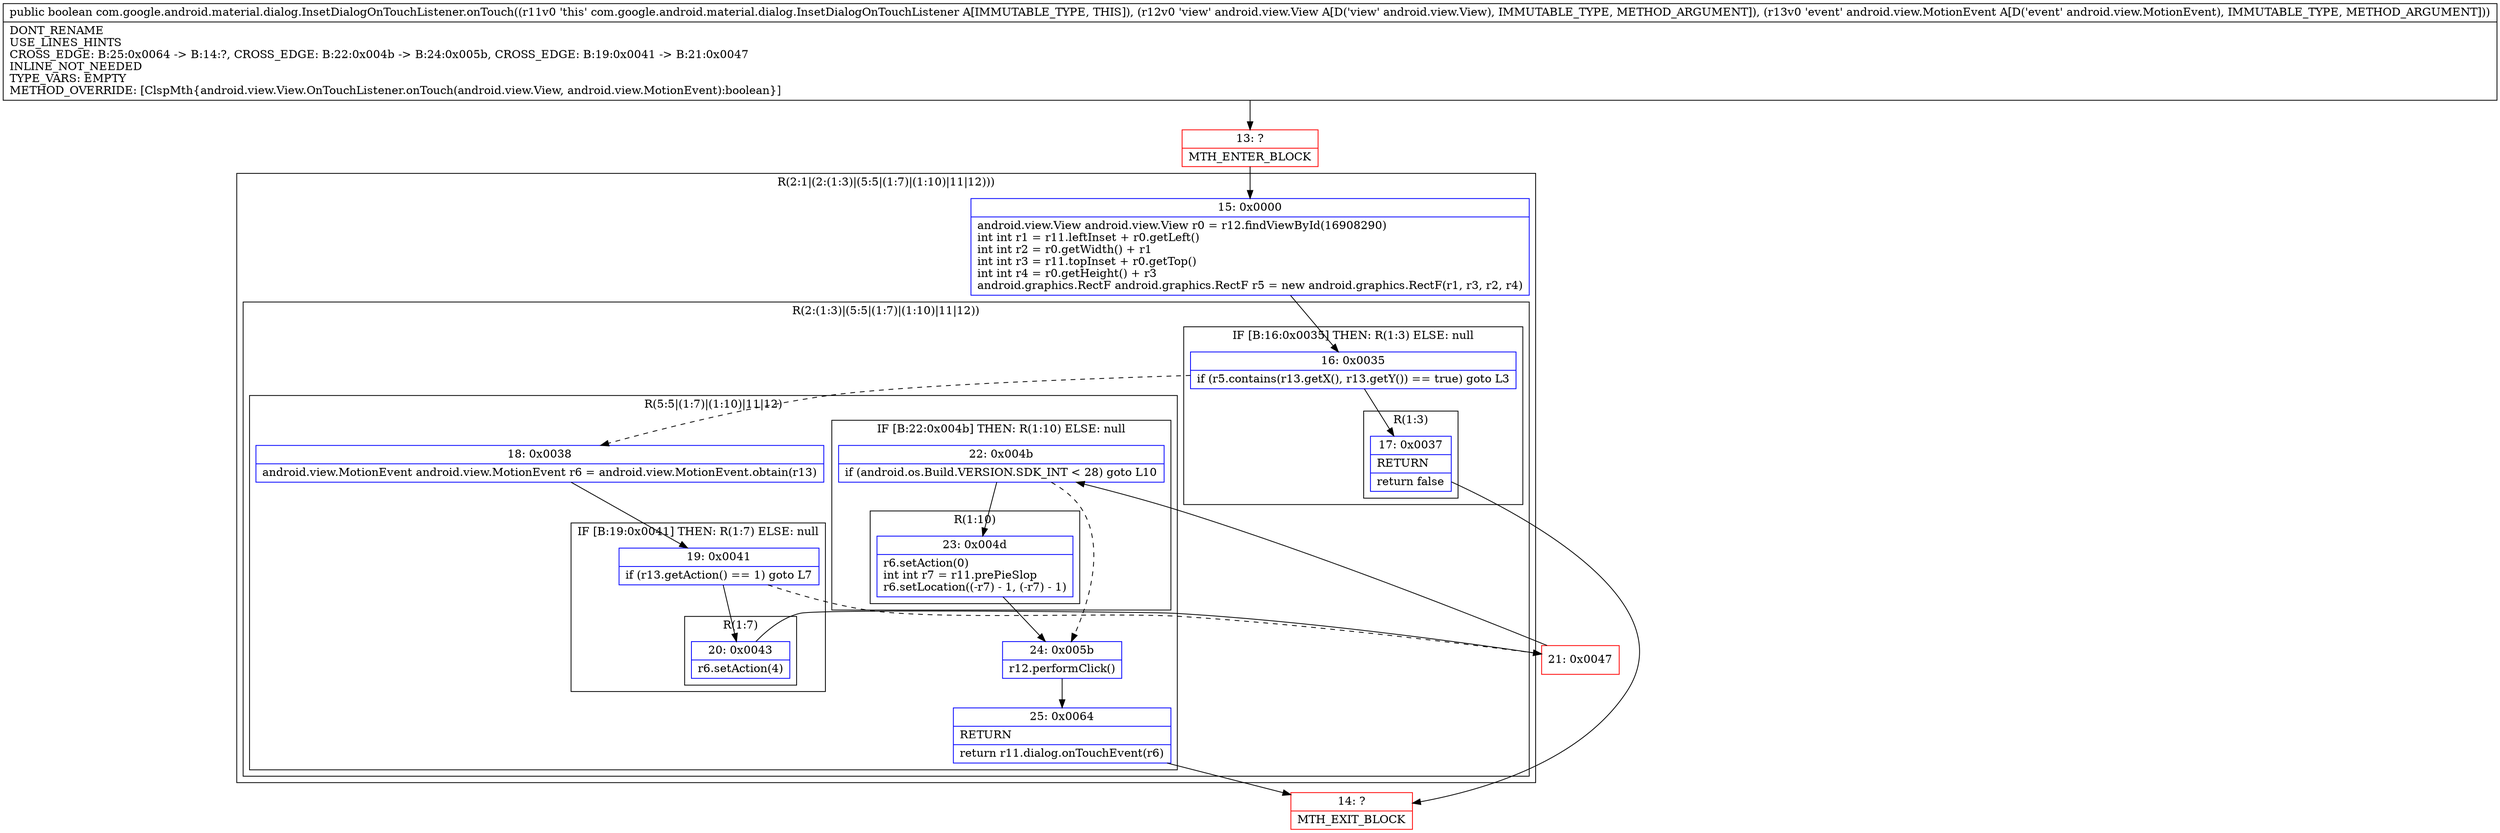 digraph "CFG forcom.google.android.material.dialog.InsetDialogOnTouchListener.onTouch(Landroid\/view\/View;Landroid\/view\/MotionEvent;)Z" {
subgraph cluster_Region_1408945635 {
label = "R(2:1|(2:(1:3)|(5:5|(1:7)|(1:10)|11|12)))";
node [shape=record,color=blue];
Node_15 [shape=record,label="{15\:\ 0x0000|android.view.View android.view.View r0 = r12.findViewById(16908290)\lint int r1 = r11.leftInset + r0.getLeft()\lint int r2 = r0.getWidth() + r1\lint int r3 = r11.topInset + r0.getTop()\lint int r4 = r0.getHeight() + r3\landroid.graphics.RectF android.graphics.RectF r5 = new android.graphics.RectF(r1, r3, r2, r4)\l}"];
subgraph cluster_Region_1007013483 {
label = "R(2:(1:3)|(5:5|(1:7)|(1:10)|11|12))";
node [shape=record,color=blue];
subgraph cluster_IfRegion_230877911 {
label = "IF [B:16:0x0035] THEN: R(1:3) ELSE: null";
node [shape=record,color=blue];
Node_16 [shape=record,label="{16\:\ 0x0035|if (r5.contains(r13.getX(), r13.getY()) == true) goto L3\l}"];
subgraph cluster_Region_2084469705 {
label = "R(1:3)";
node [shape=record,color=blue];
Node_17 [shape=record,label="{17\:\ 0x0037|RETURN\l|return false\l}"];
}
}
subgraph cluster_Region_215874230 {
label = "R(5:5|(1:7)|(1:10)|11|12)";
node [shape=record,color=blue];
Node_18 [shape=record,label="{18\:\ 0x0038|android.view.MotionEvent android.view.MotionEvent r6 = android.view.MotionEvent.obtain(r13)\l}"];
subgraph cluster_IfRegion_995299292 {
label = "IF [B:19:0x0041] THEN: R(1:7) ELSE: null";
node [shape=record,color=blue];
Node_19 [shape=record,label="{19\:\ 0x0041|if (r13.getAction() == 1) goto L7\l}"];
subgraph cluster_Region_1081086315 {
label = "R(1:7)";
node [shape=record,color=blue];
Node_20 [shape=record,label="{20\:\ 0x0043|r6.setAction(4)\l}"];
}
}
subgraph cluster_IfRegion_271387291 {
label = "IF [B:22:0x004b] THEN: R(1:10) ELSE: null";
node [shape=record,color=blue];
Node_22 [shape=record,label="{22\:\ 0x004b|if (android.os.Build.VERSION.SDK_INT \< 28) goto L10\l}"];
subgraph cluster_Region_1163942227 {
label = "R(1:10)";
node [shape=record,color=blue];
Node_23 [shape=record,label="{23\:\ 0x004d|r6.setAction(0)\lint int r7 = r11.prePieSlop\lr6.setLocation((\-r7) \- 1, (\-r7) \- 1)\l}"];
}
}
Node_24 [shape=record,label="{24\:\ 0x005b|r12.performClick()\l}"];
Node_25 [shape=record,label="{25\:\ 0x0064|RETURN\l|return r11.dialog.onTouchEvent(r6)\l}"];
}
}
}
Node_13 [shape=record,color=red,label="{13\:\ ?|MTH_ENTER_BLOCK\l}"];
Node_14 [shape=record,color=red,label="{14\:\ ?|MTH_EXIT_BLOCK\l}"];
Node_21 [shape=record,color=red,label="{21\:\ 0x0047}"];
MethodNode[shape=record,label="{public boolean com.google.android.material.dialog.InsetDialogOnTouchListener.onTouch((r11v0 'this' com.google.android.material.dialog.InsetDialogOnTouchListener A[IMMUTABLE_TYPE, THIS]), (r12v0 'view' android.view.View A[D('view' android.view.View), IMMUTABLE_TYPE, METHOD_ARGUMENT]), (r13v0 'event' android.view.MotionEvent A[D('event' android.view.MotionEvent), IMMUTABLE_TYPE, METHOD_ARGUMENT]))  | DONT_RENAME\lUSE_LINES_HINTS\lCROSS_EDGE: B:25:0x0064 \-\> B:14:?, CROSS_EDGE: B:22:0x004b \-\> B:24:0x005b, CROSS_EDGE: B:19:0x0041 \-\> B:21:0x0047\lINLINE_NOT_NEEDED\lTYPE_VARS: EMPTY\lMETHOD_OVERRIDE: [ClspMth\{android.view.View.OnTouchListener.onTouch(android.view.View, android.view.MotionEvent):boolean\}]\l}"];
MethodNode -> Node_13;Node_15 -> Node_16;
Node_16 -> Node_17;
Node_16 -> Node_18[style=dashed];
Node_17 -> Node_14;
Node_18 -> Node_19;
Node_19 -> Node_20;
Node_19 -> Node_21[style=dashed];
Node_20 -> Node_21;
Node_22 -> Node_23;
Node_22 -> Node_24[style=dashed];
Node_23 -> Node_24;
Node_24 -> Node_25;
Node_25 -> Node_14;
Node_13 -> Node_15;
Node_21 -> Node_22;
}

